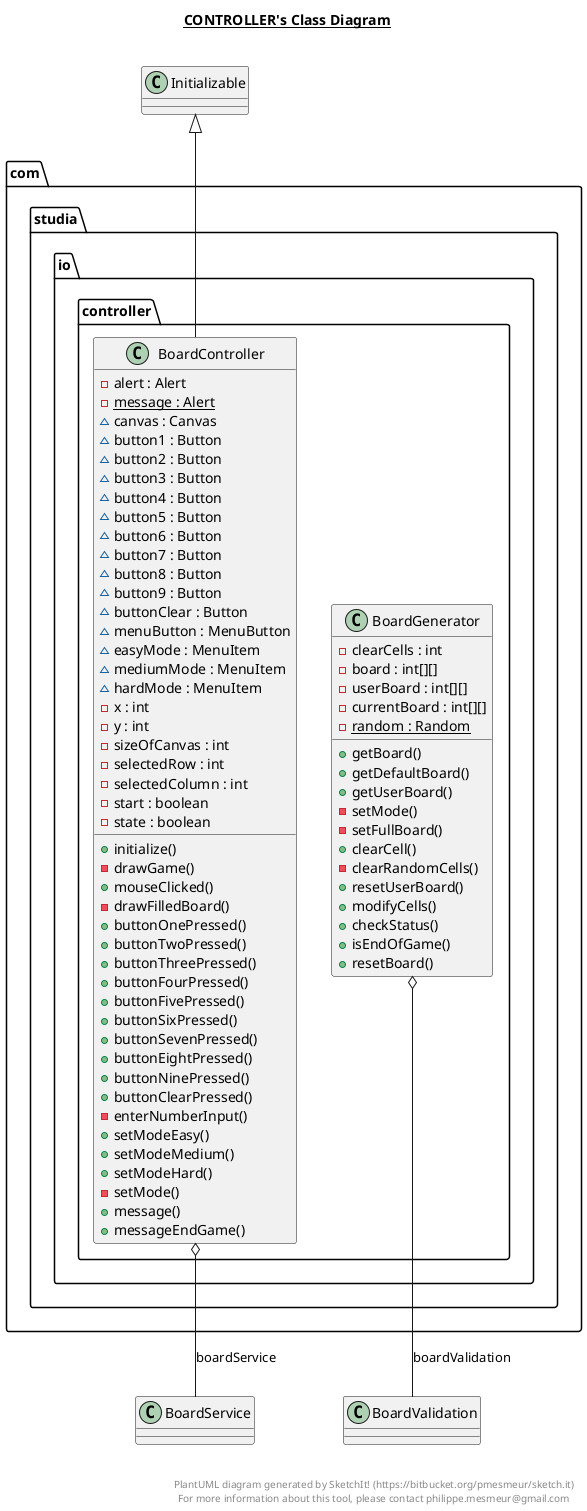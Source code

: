 @startuml

title __CONTROLLER's Class Diagram__\n

  package com.studia.io {
    package com.studia.io.controller {
      class BoardController {
          - alert : Alert
          {static} - message : Alert
          ~ canvas : Canvas
          ~ button1 : Button
          ~ button2 : Button
          ~ button3 : Button
          ~ button4 : Button
          ~ button5 : Button
          ~ button6 : Button
          ~ button7 : Button
          ~ button8 : Button
          ~ button9 : Button
          ~ buttonClear : Button
          ~ menuButton : MenuButton
          ~ easyMode : MenuItem
          ~ mediumMode : MenuItem
          ~ hardMode : MenuItem
          - x : int
          - y : int
          - sizeOfCanvas : int
          - selectedRow : int
          - selectedColumn : int
          - start : boolean
          - state : boolean
          + initialize()
          - drawGame()
          + mouseClicked()
          - drawFilledBoard()
          + buttonOnePressed()
          + buttonTwoPressed()
          + buttonThreePressed()
          + buttonFourPressed()
          + buttonFivePressed()
          + buttonSixPressed()
          + buttonSevenPressed()
          + buttonEightPressed()
          + buttonNinePressed()
          + buttonClearPressed()
          - enterNumberInput()
          + setModeEasy()
          + setModeMedium()
          + setModeHard()
          - setMode()
          + message()
          + messageEndGame()
      }
    }
  }
  

  package com.studia.io {
    package com.studia.io.controller {
      class BoardGenerator {
          - clearCells : int
          - board : int[][]
          - userBoard : int[][]
          - currentBoard : int[][]
          {static} - random : Random
          + getBoard()
          + getDefaultBoard()
          + getUserBoard()
          - setMode()
          - setFullBoard()
          + clearCell()
          - clearRandomCells()
          + resetUserBoard()
          + modifyCells()
          + checkStatus()
          + isEndOfGame()
          + resetBoard()
      }
    }
  }
  

  BoardController -up-|> Initializable
  BoardController o-- BoardService : boardService
  BoardGenerator o-- BoardValidation : boardValidation


right footer


PlantUML diagram generated by SketchIt! (https://bitbucket.org/pmesmeur/sketch.it)
For more information about this tool, please contact philippe.mesmeur@gmail.com
endfooter

@enduml
